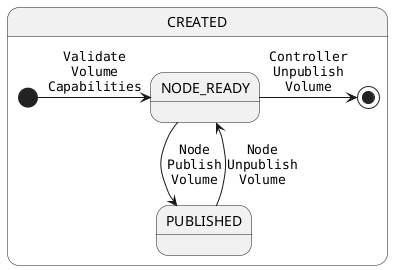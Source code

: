 '    Controller                  Controller
'       Publish                  Unpublish
'        Volume  +------------+  Volume
' +------------->+ NODE_READY +--------------+
' |              +---+----^---+              |
' |             Node |    | Node             v
'+++         Publish |    | Unpublish       +++
'|X| <-+      Volume |    | Volume          | |
'+++   |         +---v----+---+             +-+
' |    |         | PUBLISHED  |
' |    |         +------------+
' +----+
'   Validate
'   Volume
'   Capabilities

@startuml
state CREATED {
    [*] -r-> NODE_READY: ""Validate""\n""Volume""\n""Capabilities""
    NODE_READY -d-> PUBLISHED: ""Node""\n""Publish""\n""Volume""
    PUBLISHED -u-> NODE_READY: ""Node""\n""Unpublish""\n""Volume""
    NODE_READY -r-> [*]: ""Controller""\n""Unpublish""\n""Volume""
}
@enduml
